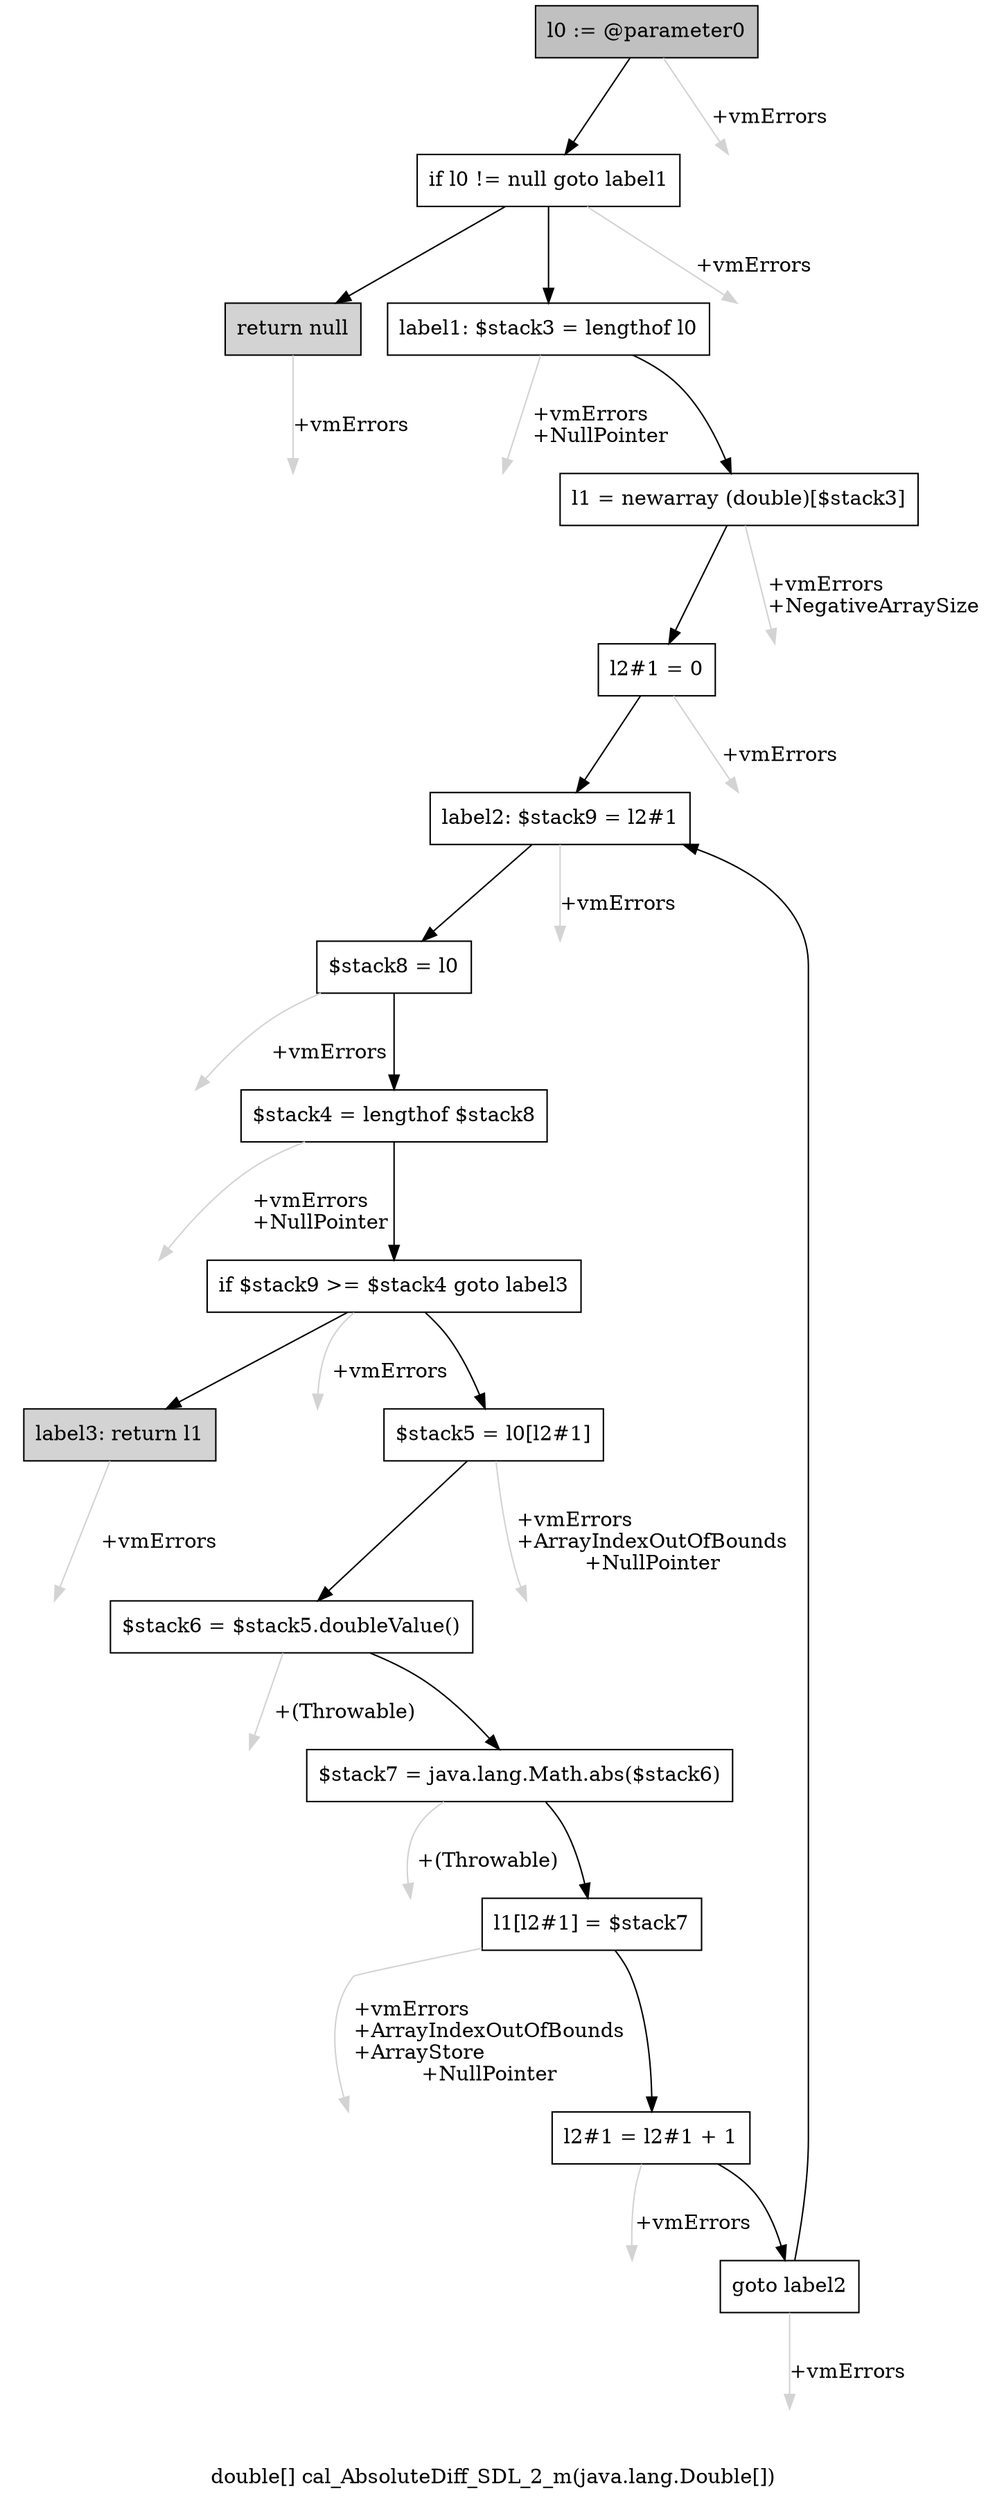 digraph "double[] cal_AbsoluteDiff_SDL_2_m(java.lang.Double[])" {
    label="double[] cal_AbsoluteDiff_SDL_2_m(java.lang.Double[])";
    node [shape=box];
    "0" [style=filled,fillcolor=gray,label="l0 := @parameter0",];
    "1" [label="if l0 != null goto label1",];
    "0"->"1" [color=black,];
    "17" [style=invis,label="Esc",];
    "0"->"17" [color=lightgray,label="\l+vmErrors",];
    "2" [style=filled,fillcolor=lightgray,label="return null",];
    "1"->"2" [color=black,];
    "3" [label="label1: $stack3 = lengthof l0",];
    "1"->"3" [color=black,];
    "18" [style=invis,label="Esc",];
    "1"->"18" [color=lightgray,label="\l+vmErrors",];
    "19" [style=invis,label="Esc",];
    "2"->"19" [color=lightgray,label="\l+vmErrors",];
    "4" [label="l1 = newarray (double)[$stack3]",];
    "3"->"4" [color=black,];
    "20" [style=invis,label="Esc",];
    "3"->"20" [color=lightgray,label="\l+vmErrors\l+NullPointer",];
    "5" [label="l2#1 = 0",];
    "4"->"5" [color=black,];
    "21" [style=invis,label="Esc",];
    "4"->"21" [color=lightgray,label="\l+vmErrors\l+NegativeArraySize",];
    "6" [label="label2: $stack9 = l2#1",];
    "5"->"6" [color=black,];
    "22" [style=invis,label="Esc",];
    "5"->"22" [color=lightgray,label="\l+vmErrors",];
    "7" [label="$stack8 = l0",];
    "6"->"7" [color=black,];
    "23" [style=invis,label="Esc",];
    "6"->"23" [color=lightgray,label="\l+vmErrors",];
    "8" [label="$stack4 = lengthof $stack8",];
    "7"->"8" [color=black,];
    "24" [style=invis,label="Esc",];
    "7"->"24" [color=lightgray,label="\l+vmErrors",];
    "9" [label="if $stack9 >= $stack4 goto label3",];
    "8"->"9" [color=black,];
    "25" [style=invis,label="Esc",];
    "8"->"25" [color=lightgray,label="\l+vmErrors\l+NullPointer",];
    "10" [label="$stack5 = l0[l2#1]",];
    "9"->"10" [color=black,];
    "16" [style=filled,fillcolor=lightgray,label="label3: return l1",];
    "9"->"16" [color=black,];
    "26" [style=invis,label="Esc",];
    "9"->"26" [color=lightgray,label="\l+vmErrors",];
    "11" [label="$stack6 = $stack5.doubleValue()",];
    "10"->"11" [color=black,];
    "27" [style=invis,label="Esc",];
    "10"->"27" [color=lightgray,label="\l+vmErrors\l+ArrayIndexOutOfBounds\l+NullPointer",];
    "12" [label="$stack7 = java.lang.Math.abs($stack6)",];
    "11"->"12" [color=black,];
    "28" [style=invis,label="Esc",];
    "11"->"28" [color=lightgray,label="\l+(Throwable)",];
    "13" [label="l1[l2#1] = $stack7",];
    "12"->"13" [color=black,];
    "29" [style=invis,label="Esc",];
    "12"->"29" [color=lightgray,label="\l+(Throwable)",];
    "14" [label="l2#1 = l2#1 + 1",];
    "13"->"14" [color=black,];
    "30" [style=invis,label="Esc",];
    "13"->"30" [color=lightgray,label="\l+vmErrors\l+ArrayIndexOutOfBounds\l+ArrayStore\l+NullPointer",];
    "15" [label="goto label2",];
    "14"->"15" [color=black,];
    "31" [style=invis,label="Esc",];
    "14"->"31" [color=lightgray,label="\l+vmErrors",];
    "15"->"6" [color=black,];
    "32" [style=invis,label="Esc",];
    "15"->"32" [color=lightgray,label="\l+vmErrors",];
    "33" [style=invis,label="Esc",];
    "16"->"33" [color=lightgray,label="\l+vmErrors",];
}
